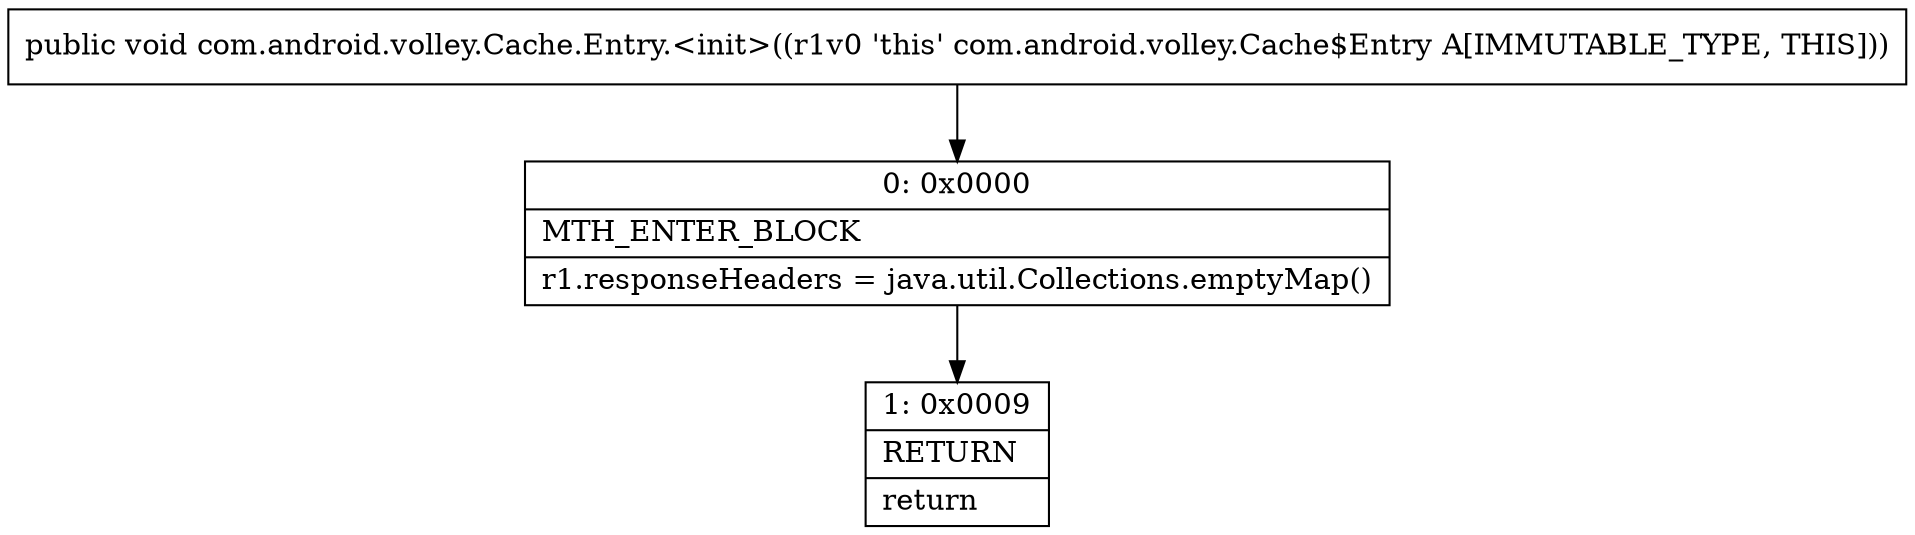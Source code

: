 digraph "CFG forcom.android.volley.Cache.Entry.\<init\>()V" {
Node_0 [shape=record,label="{0\:\ 0x0000|MTH_ENTER_BLOCK\l|r1.responseHeaders = java.util.Collections.emptyMap()\l}"];
Node_1 [shape=record,label="{1\:\ 0x0009|RETURN\l|return\l}"];
MethodNode[shape=record,label="{public void com.android.volley.Cache.Entry.\<init\>((r1v0 'this' com.android.volley.Cache$Entry A[IMMUTABLE_TYPE, THIS])) }"];
MethodNode -> Node_0;
Node_0 -> Node_1;
}

